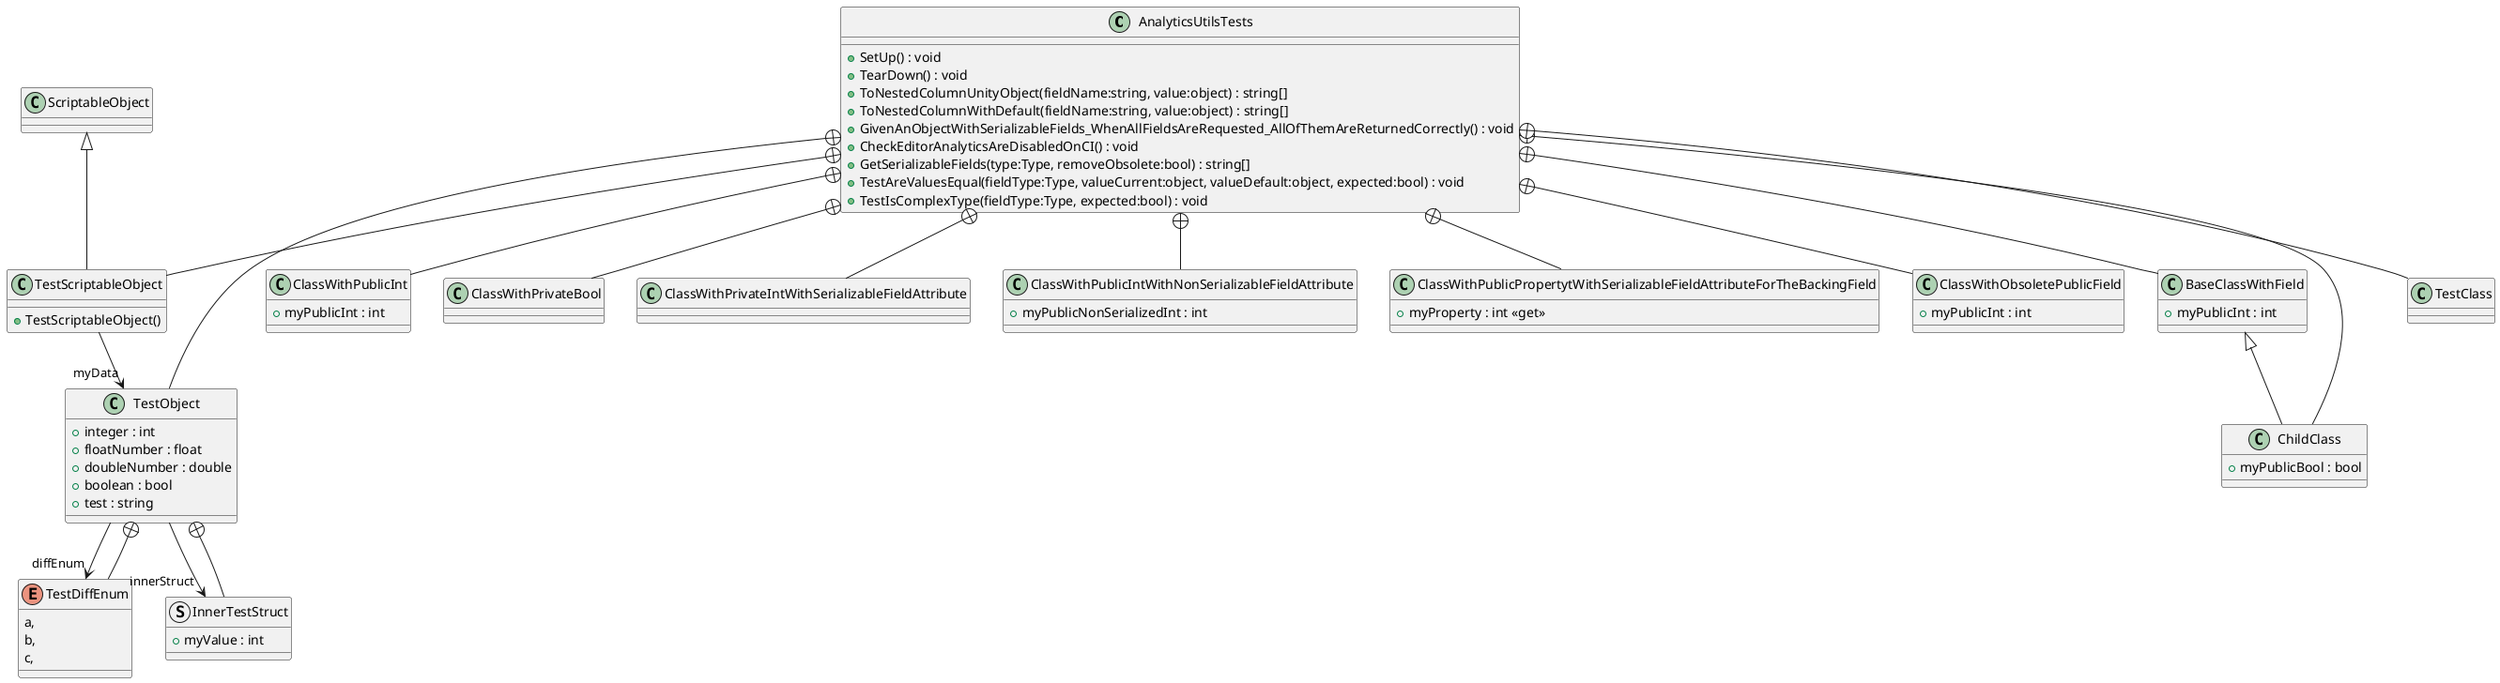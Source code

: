 @startuml
class AnalyticsUtilsTests {
    + SetUp() : void
    + TearDown() : void
    + ToNestedColumnUnityObject(fieldName:string, value:object) : string[]
    + ToNestedColumnWithDefault(fieldName:string, value:object) : string[]
    + GivenAnObjectWithSerializableFields_WhenAllFieldsAreRequested_AllOfThemAreReturnedCorrectly() : void
    + CheckEditorAnalyticsAreDisabledOnCI() : void
    + GetSerializableFields(type:Type, removeObsolete:bool) : string[]
    + TestAreValuesEqual(fieldType:Type, valueCurrent:object, valueDefault:object, expected:bool) : void
    + TestIsComplexType(fieldType:Type, expected:bool) : void
}
class TestObject {
    + integer : int
    + floatNumber : float
    + doubleNumber : double
    + boolean : bool
    + test : string
}
class TestScriptableObject {
    + TestScriptableObject()
}
class ClassWithPublicInt {
    + myPublicInt : int
}
class ClassWithPrivateBool {
}
class ClassWithPrivateIntWithSerializableFieldAttribute {
}
class ClassWithPublicIntWithNonSerializableFieldAttribute {
    + myPublicNonSerializedInt : int
}
class ClassWithPublicPropertytWithSerializableFieldAttributeForTheBackingField {
    + myProperty : int <<get>>
}
class ClassWithObsoletePublicField {
    + myPublicInt : int
}
class BaseClassWithField {
    + myPublicInt : int
}
class ChildClass {
    + myPublicBool : bool
}
class TestClass {
}
enum TestDiffEnum {
    a,
    b,
    c,
}
struct InnerTestStruct {
    + myValue : int
}
AnalyticsUtilsTests +-- TestObject
TestObject --> "diffEnum" TestDiffEnum
TestObject --> "innerStruct" InnerTestStruct
AnalyticsUtilsTests +-- TestScriptableObject
ScriptableObject <|-- TestScriptableObject
TestScriptableObject --> "myData" TestObject
AnalyticsUtilsTests +-- ClassWithPublicInt
AnalyticsUtilsTests +-- ClassWithPrivateBool
AnalyticsUtilsTests +-- ClassWithPrivateIntWithSerializableFieldAttribute
AnalyticsUtilsTests +-- ClassWithPublicIntWithNonSerializableFieldAttribute
AnalyticsUtilsTests +-- ClassWithPublicPropertytWithSerializableFieldAttributeForTheBackingField
AnalyticsUtilsTests +-- ClassWithObsoletePublicField
AnalyticsUtilsTests +-- BaseClassWithField
AnalyticsUtilsTests +-- ChildClass
BaseClassWithField <|-- ChildClass
AnalyticsUtilsTests +-- TestClass
TestObject +-- TestDiffEnum
TestObject +-- InnerTestStruct
@enduml

